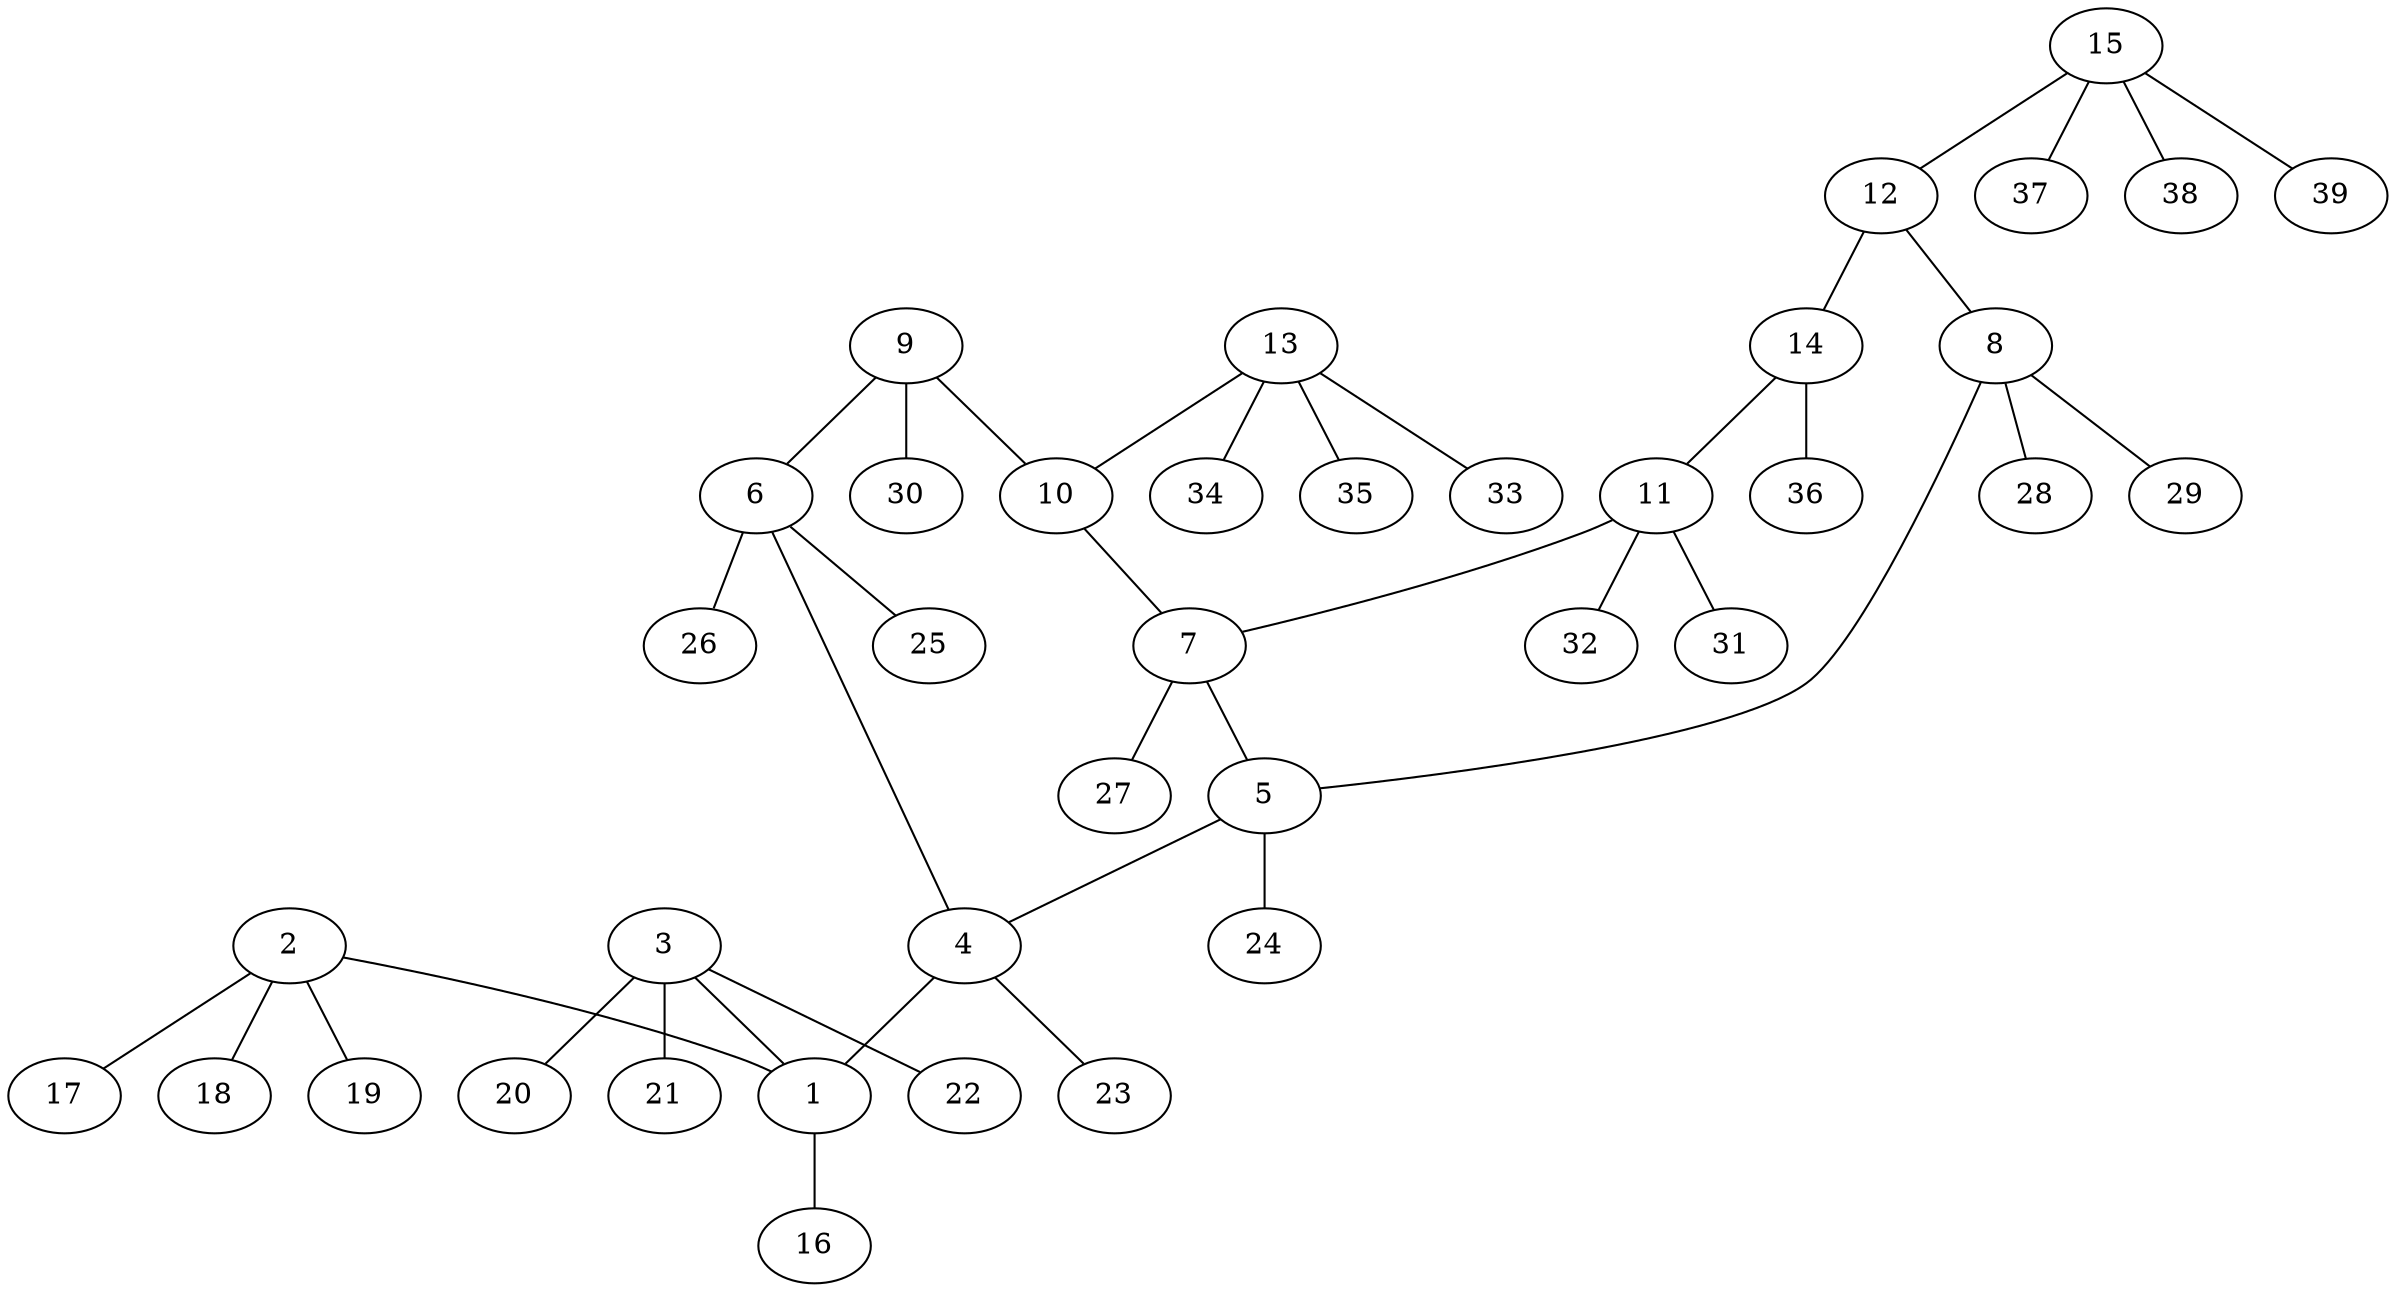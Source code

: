 graph molecule_1384 {
	1	 [chem=C];
	16	 [chem=H];
	1 -- 16	 [valence=1];
	2	 [chem=C];
	2 -- 1	 [valence=1];
	17	 [chem=H];
	2 -- 17	 [valence=1];
	18	 [chem=H];
	2 -- 18	 [valence=1];
	19	 [chem=H];
	2 -- 19	 [valence=1];
	3	 [chem=C];
	3 -- 1	 [valence=1];
	20	 [chem=H];
	3 -- 20	 [valence=1];
	21	 [chem=H];
	3 -- 21	 [valence=1];
	22	 [chem=H];
	3 -- 22	 [valence=1];
	4	 [chem=C];
	4 -- 1	 [valence=1];
	23	 [chem=H];
	4 -- 23	 [valence=1];
	5	 [chem=C];
	5 -- 4	 [valence=1];
	24	 [chem=H];
	5 -- 24	 [valence=1];
	6	 [chem=C];
	6 -- 4	 [valence=1];
	25	 [chem=H];
	6 -- 25	 [valence=1];
	26	 [chem=H];
	6 -- 26	 [valence=1];
	7	 [chem=C];
	7 -- 5	 [valence=1];
	27	 [chem=H];
	7 -- 27	 [valence=1];
	8	 [chem=C];
	8 -- 5	 [valence=1];
	28	 [chem=H];
	8 -- 28	 [valence=1];
	29	 [chem=H];
	8 -- 29	 [valence=1];
	9	 [chem=C];
	9 -- 6	 [valence=1];
	10	 [chem=C];
	9 -- 10	 [valence=2];
	30	 [chem=H];
	9 -- 30	 [valence=1];
	10 -- 7	 [valence=1];
	11	 [chem=C];
	11 -- 7	 [valence=1];
	31	 [chem=H];
	11 -- 31	 [valence=1];
	32	 [chem=H];
	11 -- 32	 [valence=1];
	12	 [chem=C];
	12 -- 8	 [valence=1];
	14	 [chem=C];
	12 -- 14	 [valence=2];
	13	 [chem=C];
	13 -- 10	 [valence=1];
	33	 [chem=H];
	13 -- 33	 [valence=1];
	34	 [chem=H];
	13 -- 34	 [valence=1];
	35	 [chem=H];
	13 -- 35	 [valence=1];
	14 -- 11	 [valence=1];
	36	 [chem=H];
	14 -- 36	 [valence=1];
	15	 [chem=C];
	15 -- 12	 [valence=1];
	37	 [chem=H];
	15 -- 37	 [valence=1];
	38	 [chem=H];
	15 -- 38	 [valence=1];
	39	 [chem=H];
	15 -- 39	 [valence=1];
}
